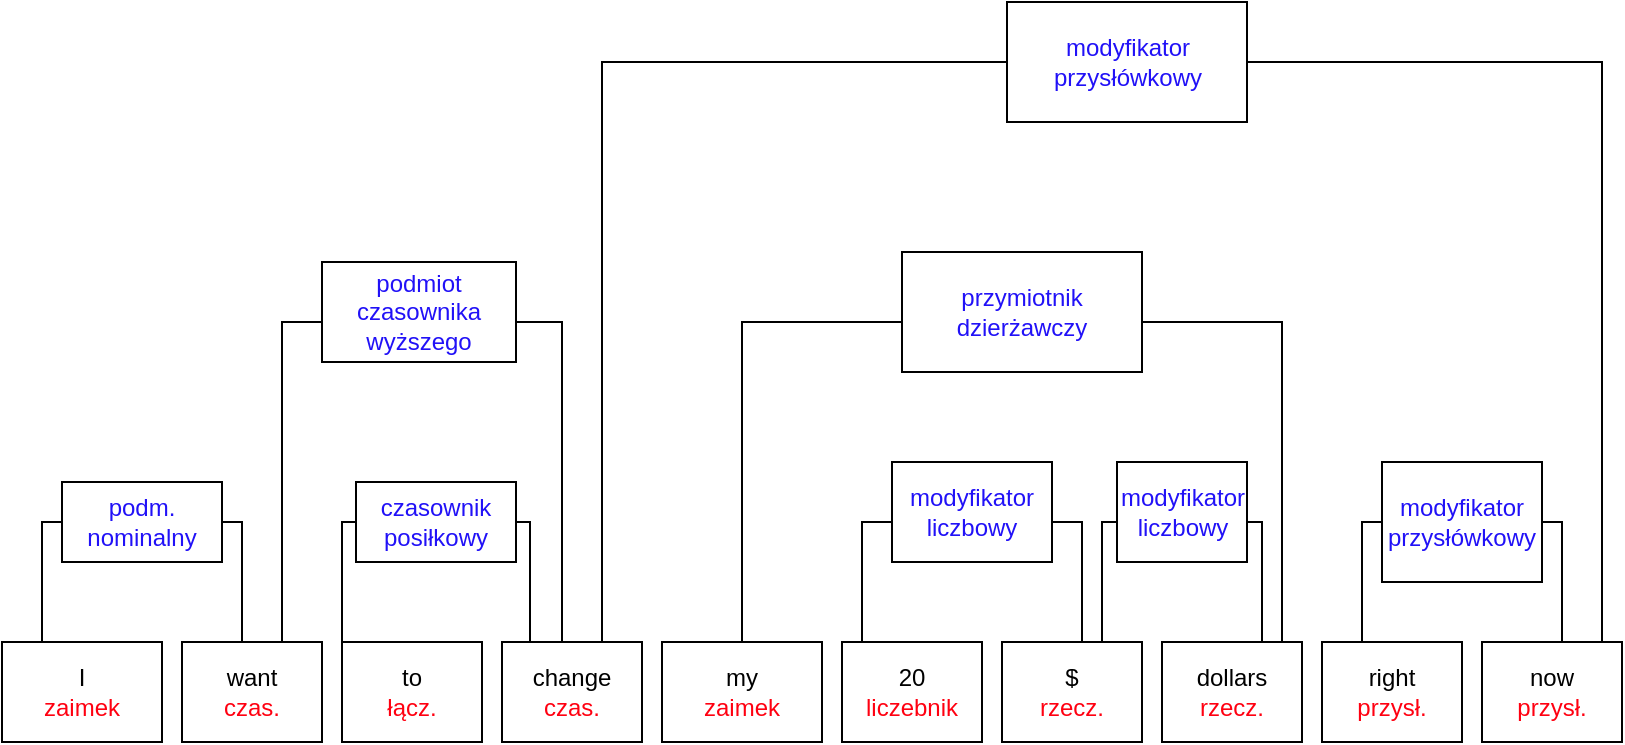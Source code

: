 <mxfile version="21.6.8" type="github">
  <diagram name="Strona-1" id="wPOHInvlTbDzHIjxE4CW">
    <mxGraphModel dx="1360" dy="795" grid="1" gridSize="10" guides="1" tooltips="1" connect="1" arrows="1" fold="1" page="1" pageScale="1" pageWidth="827" pageHeight="1169" math="0" shadow="0">
      <root>
        <mxCell id="0" />
        <mxCell id="1" parent="0" />
        <mxCell id="a_Q1eAjNwYJm86amQNqQ-1" value="&lt;div&gt;I&lt;/div&gt;&lt;div&gt;&lt;font color=&quot;#ff0011&quot;&gt;zaimek&lt;/font&gt;&lt;/div&gt;" style="rounded=0;whiteSpace=wrap;html=1;" parent="1" vertex="1">
          <mxGeometry x="10" y="390" width="80" height="50" as="geometry" />
        </mxCell>
        <mxCell id="a_Q1eAjNwYJm86amQNqQ-2" value="want&lt;br&gt;&lt;font color=&quot;#ff0011&quot;&gt;czas.&lt;/font&gt;" style="rounded=0;whiteSpace=wrap;html=1;" parent="1" vertex="1">
          <mxGeometry x="100" y="390" width="70" height="50" as="geometry" />
        </mxCell>
        <mxCell id="a_Q1eAjNwYJm86amQNqQ-3" value="&lt;div&gt;to&lt;font color=&quot;#ff0011&quot;&gt;&lt;br&gt;&lt;/font&gt;&lt;/div&gt;&lt;div&gt;&lt;font color=&quot;#ff0011&quot;&gt;łącz.&lt;/font&gt;&lt;/div&gt;" style="rounded=0;whiteSpace=wrap;html=1;" parent="1" vertex="1">
          <mxGeometry x="180" y="390" width="70" height="50" as="geometry" />
        </mxCell>
        <mxCell id="a_Q1eAjNwYJm86amQNqQ-4" value="&lt;div&gt;change&lt;font color=&quot;#ff0011&quot;&gt;&lt;br&gt;&lt;/font&gt;&lt;/div&gt;&lt;div&gt;&lt;font color=&quot;#ff0011&quot;&gt;czas.&lt;/font&gt;&lt;/div&gt;" style="rounded=0;whiteSpace=wrap;html=1;" parent="1" vertex="1">
          <mxGeometry x="260" y="390" width="70" height="50" as="geometry" />
        </mxCell>
        <mxCell id="a_Q1eAjNwYJm86amQNqQ-5" value="&lt;div&gt;my&lt;font color=&quot;#ff0011&quot;&gt;&lt;br&gt;&lt;/font&gt;&lt;/div&gt;&lt;div&gt;&lt;font color=&quot;#ff0011&quot;&gt;zaimek&lt;/font&gt;&lt;/div&gt;" style="rounded=0;whiteSpace=wrap;html=1;" parent="1" vertex="1">
          <mxGeometry x="340" y="390" width="80" height="50" as="geometry" />
        </mxCell>
        <mxCell id="a_Q1eAjNwYJm86amQNqQ-6" value="&lt;div&gt;20&lt;/div&gt;&lt;div&gt;&lt;font color=&quot;#ff0011&quot;&gt;liczebnik&lt;/font&gt;&lt;/div&gt;" style="rounded=0;whiteSpace=wrap;html=1;" parent="1" vertex="1">
          <mxGeometry x="430" y="390" width="70" height="50" as="geometry" />
        </mxCell>
        <mxCell id="a_Q1eAjNwYJm86amQNqQ-7" value="&lt;div&gt;$&lt;/div&gt;&lt;div&gt;&lt;font color=&quot;#ff0011&quot;&gt;rzecz.&lt;/font&gt;&lt;/div&gt;" style="rounded=0;whiteSpace=wrap;html=1;" parent="1" vertex="1">
          <mxGeometry x="510" y="390" width="70" height="50" as="geometry" />
        </mxCell>
        <mxCell id="a_Q1eAjNwYJm86amQNqQ-8" value="&lt;div&gt;dollars&lt;/div&gt;&lt;div&gt;&lt;font color=&quot;#ff0011&quot;&gt;rzecz.&lt;/font&gt;&lt;/div&gt;" style="rounded=0;whiteSpace=wrap;html=1;" parent="1" vertex="1">
          <mxGeometry x="590" y="390" width="70" height="50" as="geometry" />
        </mxCell>
        <mxCell id="a_Q1eAjNwYJm86amQNqQ-9" value="&lt;div&gt;right&lt;font color=&quot;#ff0011&quot;&gt;&lt;br&gt;&lt;/font&gt;&lt;/div&gt;&lt;div&gt;&lt;font color=&quot;#ff0011&quot;&gt;przysł.&lt;/font&gt;&lt;/div&gt;" style="rounded=0;whiteSpace=wrap;html=1;" parent="1" vertex="1">
          <mxGeometry x="670" y="390" width="70" height="50" as="geometry" />
        </mxCell>
        <mxCell id="a_Q1eAjNwYJm86amQNqQ-10" value="&lt;div&gt;now&lt;font color=&quot;#ff0011&quot;&gt;&lt;br&gt;&lt;/font&gt;&lt;/div&gt;&lt;div&gt;&lt;font color=&quot;#ff0011&quot;&gt;przysł.&lt;/font&gt;&lt;/div&gt;" style="rounded=0;whiteSpace=wrap;html=1;" parent="1" vertex="1">
          <mxGeometry x="750" y="390" width="70" height="50" as="geometry" />
        </mxCell>
        <mxCell id="a_Q1eAjNwYJm86amQNqQ-12" value="" style="shape=partialRectangle;whiteSpace=wrap;html=1;bottom=1;right=1;left=1;top=0;fillColor=none;routingCenterX=-0.5;rotation=-180;" parent="1" vertex="1">
          <mxGeometry x="150" y="230" width="140" height="160" as="geometry" />
        </mxCell>
        <mxCell id="a_Q1eAjNwYJm86amQNqQ-13" value="" style="shape=partialRectangle;whiteSpace=wrap;html=1;bottom=1;right=1;left=1;top=0;fillColor=none;routingCenterX=-0.5;rotation=-180;" parent="1" vertex="1">
          <mxGeometry x="180" y="330" width="94" height="60" as="geometry" />
        </mxCell>
        <mxCell id="a_Q1eAjNwYJm86amQNqQ-15" value="" style="shape=partialRectangle;whiteSpace=wrap;html=1;bottom=1;right=1;left=1;top=0;fillColor=none;routingCenterX=-0.5;rotation=-180;" parent="1" vertex="1">
          <mxGeometry x="690" y="330" width="100" height="60" as="geometry" />
        </mxCell>
        <mxCell id="a_Q1eAjNwYJm86amQNqQ-17" value="" style="shape=partialRectangle;whiteSpace=wrap;html=1;bottom=1;right=1;left=1;top=0;fillColor=none;routingCenterX=-0.5;rotation=-180;" parent="1" vertex="1">
          <mxGeometry x="440" y="330" width="110" height="60" as="geometry" />
        </mxCell>
        <mxCell id="a_Q1eAjNwYJm86amQNqQ-18" value="" style="shape=partialRectangle;whiteSpace=wrap;html=1;bottom=1;right=1;left=1;top=0;fillColor=none;routingCenterX=-0.5;rotation=-180;" parent="1" vertex="1">
          <mxGeometry x="560" y="330" width="80" height="60" as="geometry" />
        </mxCell>
        <mxCell id="a_Q1eAjNwYJm86amQNqQ-19" value="" style="shape=partialRectangle;whiteSpace=wrap;html=1;bottom=1;right=1;left=1;top=0;fillColor=none;routingCenterX=-0.5;rotation=-180;" parent="1" vertex="1">
          <mxGeometry x="30" y="330" width="100" height="60" as="geometry" />
        </mxCell>
        <mxCell id="065iK8Dz3NO1TFOseReG-1" value="&lt;font color=&quot;#2111f7&quot;&gt;podm. nominalny&lt;br&gt;&lt;/font&gt;" style="rounded=0;whiteSpace=wrap;html=1;" vertex="1" parent="1">
          <mxGeometry x="40" y="310" width="80" height="40" as="geometry" />
        </mxCell>
        <mxCell id="065iK8Dz3NO1TFOseReG-2" value="&lt;font color=&quot;#2111f7&quot;&gt;podmiot czasownika wyższego&lt;br&gt;&lt;/font&gt;" style="rounded=0;whiteSpace=wrap;html=1;" vertex="1" parent="1">
          <mxGeometry x="170" y="200" width="97" height="50" as="geometry" />
        </mxCell>
        <mxCell id="065iK8Dz3NO1TFOseReG-3" value="&lt;font color=&quot;#2111f7&quot;&gt;czasownik posiłkowy&lt;/font&gt;" style="rounded=0;whiteSpace=wrap;html=1;" vertex="1" parent="1">
          <mxGeometry x="187" y="310" width="80" height="40" as="geometry" />
        </mxCell>
        <mxCell id="065iK8Dz3NO1TFOseReG-6" value="&lt;font color=&quot;#2111f7&quot;&gt;modyfikator przysłówkowy&lt;br&gt;&lt;/font&gt;" style="rounded=0;whiteSpace=wrap;html=1;" vertex="1" parent="1">
          <mxGeometry x="700" y="300" width="80" height="60" as="geometry" />
        </mxCell>
        <mxCell id="065iK8Dz3NO1TFOseReG-8" value="&lt;font color=&quot;#2111f7&quot;&gt;modyfikator liczbowy&lt;br&gt;&lt;/font&gt;" style="rounded=0;whiteSpace=wrap;html=1;" vertex="1" parent="1">
          <mxGeometry x="455" y="300" width="80" height="50" as="geometry" />
        </mxCell>
        <mxCell id="065iK8Dz3NO1TFOseReG-9" value="&lt;font color=&quot;#2111f7&quot;&gt;modyfikator liczbowy&lt;br&gt;&lt;/font&gt;" style="rounded=0;whiteSpace=wrap;html=1;" vertex="1" parent="1">
          <mxGeometry x="567.5" y="300" width="65" height="50" as="geometry" />
        </mxCell>
        <mxCell id="065iK8Dz3NO1TFOseReG-11" value="" style="shape=partialRectangle;whiteSpace=wrap;html=1;bottom=1;right=1;left=1;top=0;fillColor=none;routingCenterX=-0.5;rotation=-180;" vertex="1" parent="1">
          <mxGeometry x="380" y="230" width="270" height="160" as="geometry" />
        </mxCell>
        <mxCell id="065iK8Dz3NO1TFOseReG-12" value="&lt;font color=&quot;#2111f7&quot;&gt;przymiotnik dzierżawczy&lt;/font&gt;" style="rounded=0;whiteSpace=wrap;html=1;" vertex="1" parent="1">
          <mxGeometry x="460" y="195" width="120" height="60" as="geometry" />
        </mxCell>
        <mxCell id="065iK8Dz3NO1TFOseReG-13" value="" style="shape=partialRectangle;whiteSpace=wrap;html=1;bottom=1;right=1;left=1;top=0;fillColor=none;routingCenterX=-0.5;rotation=-180;" vertex="1" parent="1">
          <mxGeometry x="310" y="100" width="500" height="290" as="geometry" />
        </mxCell>
        <mxCell id="065iK8Dz3NO1TFOseReG-14" value="&lt;font color=&quot;#2111f7&quot;&gt;modyfikator przysłówkowy&lt;br&gt;&lt;/font&gt;" style="rounded=0;whiteSpace=wrap;html=1;" vertex="1" parent="1">
          <mxGeometry x="512.5" y="70" width="120" height="60" as="geometry" />
        </mxCell>
      </root>
    </mxGraphModel>
  </diagram>
</mxfile>
